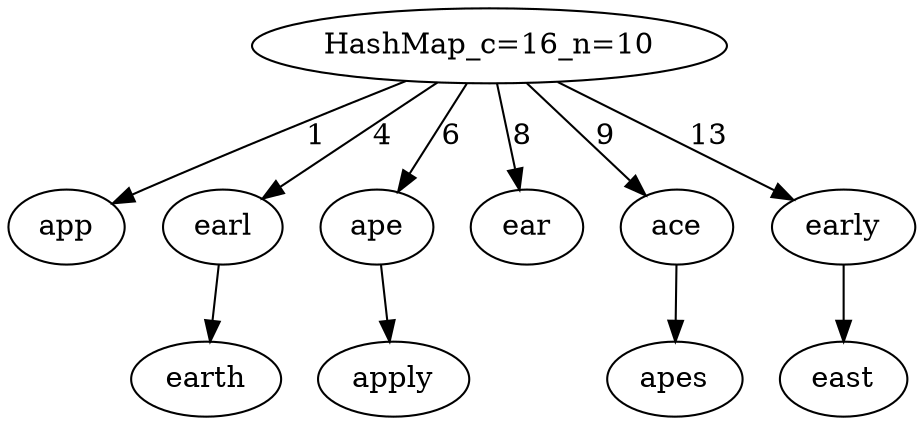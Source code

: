 digraph OurHashMap {
"HashMap_c=16_n=10"
"HashMap_c=16_n=10" -> {"app"} [label="1"]
"HashMap_c=16_n=10" -> {"earl"} [label="4"]
"earl" -> {"earth"}
"HashMap_c=16_n=10" -> {"ape"} [label="6"]
"ape" -> {"apply"}
"HashMap_c=16_n=10" -> {"ear"} [label="8"]
"HashMap_c=16_n=10" -> {"ace"} [label="9"]
"ace" -> {"apes"}
"HashMap_c=16_n=10" -> {"early"} [label="13"]
"early" -> {"east"}
}
